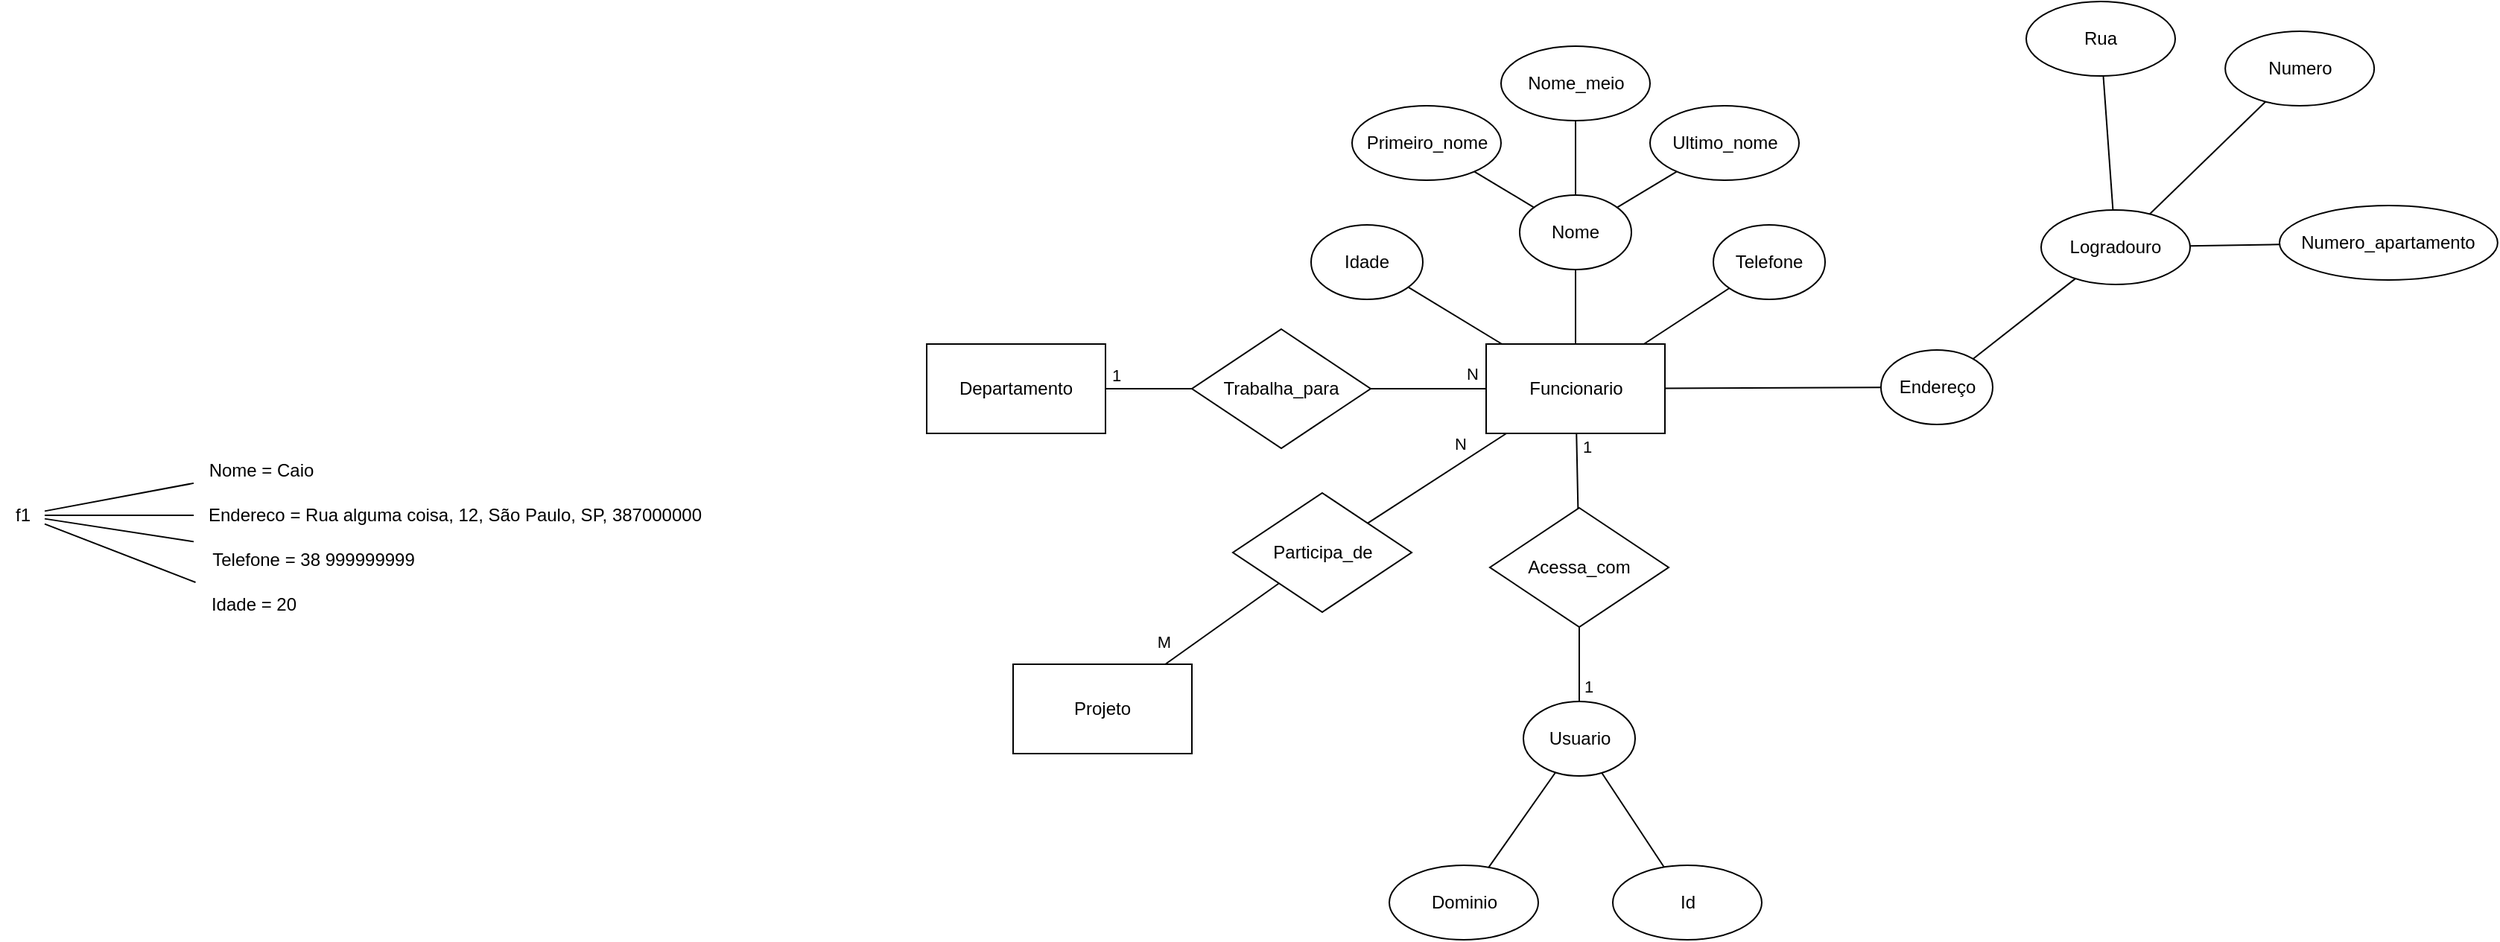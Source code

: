 <mxfile>
    <diagram id="WMoCV_scP5FYk1i6eRoJ" name="Página-1">
        <mxGraphModel dx="2727" dy="1074" grid="1" gridSize="10" guides="1" tooltips="1" connect="1" arrows="1" fold="1" page="1" pageScale="1" pageWidth="827" pageHeight="1169" math="0" shadow="0">
            <root>
                <mxCell id="0"/>
                <mxCell id="1" parent="0"/>
                <mxCell id="5" value="Nome" style="ellipse;whiteSpace=wrap;html=1;" vertex="1" parent="1">
                    <mxGeometry x="200" y="200" width="75" height="50" as="geometry"/>
                </mxCell>
                <mxCell id="6" value="Funcionario" style="rounded=0;whiteSpace=wrap;html=1;" vertex="1" parent="1">
                    <mxGeometry x="177.5" y="300" width="120" height="60" as="geometry"/>
                </mxCell>
                <mxCell id="8" value="Primeiro_nome" style="ellipse;whiteSpace=wrap;html=1;" vertex="1" parent="1">
                    <mxGeometry x="87.5" y="140" width="100" height="50" as="geometry"/>
                </mxCell>
                <mxCell id="9" value="Nome_meio" style="ellipse;whiteSpace=wrap;html=1;" vertex="1" parent="1">
                    <mxGeometry x="187.5" y="100" width="100" height="50" as="geometry"/>
                </mxCell>
                <mxCell id="10" value="Ultimo_nome" style="ellipse;whiteSpace=wrap;html=1;" vertex="1" parent="1">
                    <mxGeometry x="287.5" y="140" width="100" height="50" as="geometry"/>
                </mxCell>
                <mxCell id="11" value="" style="endArrow=none;html=1;" edge="1" parent="1" source="5" target="8">
                    <mxGeometry width="50" height="50" relative="1" as="geometry">
                        <mxPoint x="230" y="240" as="sourcePoint"/>
                        <mxPoint x="280" y="190" as="targetPoint"/>
                    </mxGeometry>
                </mxCell>
                <mxCell id="12" value="" style="endArrow=none;html=1;" edge="1" parent="1" source="5" target="9">
                    <mxGeometry width="50" height="50" relative="1" as="geometry">
                        <mxPoint x="235" y="212" as="sourcePoint"/>
                        <mxPoint x="179" y="190" as="targetPoint"/>
                    </mxGeometry>
                </mxCell>
                <mxCell id="13" value="" style="endArrow=none;html=1;" edge="1" parent="1" source="5" target="10">
                    <mxGeometry width="50" height="50" relative="1" as="geometry">
                        <mxPoint x="245" y="222" as="sourcePoint"/>
                        <mxPoint x="189" y="200" as="targetPoint"/>
                    </mxGeometry>
                </mxCell>
                <mxCell id="14" value="Endereço" style="ellipse;whiteSpace=wrap;html=1;" vertex="1" parent="1">
                    <mxGeometry x="442.5" y="304" width="75" height="50" as="geometry"/>
                </mxCell>
                <mxCell id="15" value="Logradouro" style="ellipse;whiteSpace=wrap;html=1;" vertex="1" parent="1">
                    <mxGeometry x="550" y="210" width="100" height="50" as="geometry"/>
                </mxCell>
                <mxCell id="17" value="" style="endArrow=none;html=1;" edge="1" parent="1" source="5" target="6">
                    <mxGeometry width="50" height="50" relative="1" as="geometry">
                        <mxPoint x="248" y="210" as="sourcePoint"/>
                        <mxPoint x="248" y="160" as="targetPoint"/>
                    </mxGeometry>
                </mxCell>
                <mxCell id="18" value="Numero" style="ellipse;whiteSpace=wrap;html=1;" vertex="1" parent="1">
                    <mxGeometry x="673.58" y="90" width="100" height="50" as="geometry"/>
                </mxCell>
                <mxCell id="24" value="" style="endArrow=none;html=1;" edge="1" parent="1" source="18" target="15">
                    <mxGeometry width="50" height="50" relative="1" as="geometry">
                        <mxPoint x="592.5" y="343" as="sourcePoint"/>
                        <mxPoint x="527.5" y="340" as="targetPoint"/>
                    </mxGeometry>
                </mxCell>
                <mxCell id="25" value="" style="endArrow=none;html=1;" edge="1" parent="1" source="15" target="14">
                    <mxGeometry width="50" height="50" relative="1" as="geometry">
                        <mxPoint x="602.5" y="353" as="sourcePoint"/>
                        <mxPoint x="537.5" y="350" as="targetPoint"/>
                    </mxGeometry>
                </mxCell>
                <mxCell id="29" value="" style="endArrow=none;html=1;" edge="1" parent="1" source="6" target="14">
                    <mxGeometry width="50" height="50" relative="1" as="geometry">
                        <mxPoint x="430" y="320" as="sourcePoint"/>
                        <mxPoint x="480" y="270" as="targetPoint"/>
                    </mxGeometry>
                </mxCell>
                <mxCell id="30" value="Rua" style="ellipse;whiteSpace=wrap;html=1;fillColor=default;" vertex="1" parent="1">
                    <mxGeometry x="540" y="70" width="100" height="50" as="geometry"/>
                </mxCell>
                <mxCell id="31" value="" style="endArrow=none;html=1;" edge="1" parent="1" source="30" target="15">
                    <mxGeometry width="50" height="50" relative="1" as="geometry">
                        <mxPoint x="703" y="145" as="sourcePoint"/>
                        <mxPoint x="620" y="199" as="targetPoint"/>
                    </mxGeometry>
                </mxCell>
                <mxCell id="32" value="Numero_apartamento" style="ellipse;whiteSpace=wrap;html=1;" vertex="1" parent="1">
                    <mxGeometry x="710" y="207" width="146.42" height="50" as="geometry"/>
                </mxCell>
                <mxCell id="33" value="" style="endArrow=none;html=1;" edge="1" parent="1" source="32" target="15">
                    <mxGeometry width="50" height="50" relative="1" as="geometry">
                        <mxPoint x="711" y="147" as="sourcePoint"/>
                        <mxPoint x="633" y="223" as="targetPoint"/>
                    </mxGeometry>
                </mxCell>
                <mxCell id="34" value="f1" style="text;html=1;align=center;verticalAlign=middle;resizable=0;points=[];autosize=1;strokeColor=none;fillColor=none;" vertex="1" parent="1">
                    <mxGeometry x="-820" y="400" width="30" height="30" as="geometry"/>
                </mxCell>
                <mxCell id="35" value="Nome = Caio" style="text;html=1;align=center;verticalAlign=middle;resizable=0;points=[];autosize=1;strokeColor=none;fillColor=none;" vertex="1" parent="1">
                    <mxGeometry x="-690" y="370" width="90" height="30" as="geometry"/>
                </mxCell>
                <mxCell id="36" value="" style="endArrow=none;html=1;" edge="1" parent="1" source="34" target="35">
                    <mxGeometry width="50" height="50" relative="1" as="geometry">
                        <mxPoint x="-660" y="390" as="sourcePoint"/>
                        <mxPoint x="-610" y="340" as="targetPoint"/>
                    </mxGeometry>
                </mxCell>
                <mxCell id="39" value="Endereco = Rua alguma coisa, 12, São Paulo, SP, 387000000" style="text;html=1;align=center;verticalAlign=middle;resizable=0;points=[];autosize=1;strokeColor=none;fillColor=none;" vertex="1" parent="1">
                    <mxGeometry x="-690" y="400" width="350" height="30" as="geometry"/>
                </mxCell>
                <mxCell id="40" value="" style="endArrow=none;html=1;" edge="1" parent="1" source="34" target="39">
                    <mxGeometry width="50" height="50" relative="1" as="geometry">
                        <mxPoint x="-795" y="410" as="sourcePoint"/>
                        <mxPoint x="-795" y="360" as="targetPoint"/>
                    </mxGeometry>
                </mxCell>
                <mxCell id="41" value="Idade = 20" style="text;html=1;align=center;verticalAlign=middle;resizable=0;points=[];autosize=1;strokeColor=none;fillColor=none;" vertex="1" parent="1">
                    <mxGeometry x="-690" y="460" width="80" height="30" as="geometry"/>
                </mxCell>
                <mxCell id="42" value="" style="endArrow=none;html=1;" edge="1" parent="1" source="34" target="41">
                    <mxGeometry width="50" height="50" relative="1" as="geometry">
                        <mxPoint x="-780" y="425" as="sourcePoint"/>
                        <mxPoint x="-680" y="425" as="targetPoint"/>
                    </mxGeometry>
                </mxCell>
                <mxCell id="43" value="Telefone = 38 999999999" style="text;html=1;align=center;verticalAlign=middle;resizable=0;points=[];autosize=1;strokeColor=none;fillColor=none;" vertex="1" parent="1">
                    <mxGeometry x="-690" y="430" width="160" height="30" as="geometry"/>
                </mxCell>
                <mxCell id="44" value="" style="endArrow=none;html=1;" edge="1" parent="1" source="34" target="43">
                    <mxGeometry width="50" height="50" relative="1" as="geometry">
                        <mxPoint x="-795" y="440" as="sourcePoint"/>
                        <mxPoint x="-795" y="490" as="targetPoint"/>
                    </mxGeometry>
                </mxCell>
                <mxCell id="45" value="Trabalha_para" style="rhombus;whiteSpace=wrap;html=1;" vertex="1" parent="1">
                    <mxGeometry x="-20" y="290" width="120" height="80" as="geometry"/>
                </mxCell>
                <mxCell id="46" value="" style="endArrow=none;html=1;" edge="1" parent="1" source="45" target="6">
                    <mxGeometry width="50" height="50" relative="1" as="geometry">
                        <mxPoint x="248" y="260" as="sourcePoint"/>
                        <mxPoint x="248" y="310" as="targetPoint"/>
                    </mxGeometry>
                </mxCell>
                <mxCell id="53" value="N" style="edgeLabel;html=1;align=center;verticalAlign=middle;resizable=0;points=[];" vertex="1" connectable="0" parent="46">
                    <mxGeometry x="0.738" relative="1" as="geometry">
                        <mxPoint y="-10" as="offset"/>
                    </mxGeometry>
                </mxCell>
                <mxCell id="47" value="Departamento" style="rounded=0;whiteSpace=wrap;html=1;" vertex="1" parent="1">
                    <mxGeometry x="-198" y="300" width="120" height="60" as="geometry"/>
                </mxCell>
                <mxCell id="48" value="" style="endArrow=none;html=1;" edge="1" parent="1" source="47" target="45">
                    <mxGeometry width="50" height="50" relative="1" as="geometry">
                        <mxPoint x="110" y="340" as="sourcePoint"/>
                        <mxPoint x="188" y="340" as="targetPoint"/>
                    </mxGeometry>
                </mxCell>
                <mxCell id="52" value="1" style="edgeLabel;html=1;align=center;verticalAlign=middle;resizable=0;points=[];" vertex="1" connectable="0" parent="48">
                    <mxGeometry x="-0.765" relative="1" as="geometry">
                        <mxPoint y="-9" as="offset"/>
                    </mxGeometry>
                </mxCell>
                <mxCell id="54" value="Usuario" style="ellipse;whiteSpace=wrap;html=1;" vertex="1" parent="1">
                    <mxGeometry x="202.5" y="540" width="75" height="50" as="geometry"/>
                </mxCell>
                <mxCell id="56" value="Id" style="ellipse;whiteSpace=wrap;html=1;" vertex="1" parent="1">
                    <mxGeometry x="262.5" y="650" width="100" height="50" as="geometry"/>
                </mxCell>
                <mxCell id="57" value="Dominio" style="ellipse;whiteSpace=wrap;html=1;" vertex="1" parent="1">
                    <mxGeometry x="112.5" y="650" width="100" height="50" as="geometry"/>
                </mxCell>
                <mxCell id="58" value="" style="endArrow=none;html=1;" edge="1" parent="1" source="6" target="69">
                    <mxGeometry width="50" height="50" relative="1" as="geometry">
                        <mxPoint x="248" y="260" as="sourcePoint"/>
                        <mxPoint x="248" y="310" as="targetPoint"/>
                    </mxGeometry>
                </mxCell>
                <mxCell id="62" value="1" style="edgeLabel;html=1;align=center;verticalAlign=middle;resizable=0;points=[];" vertex="1" connectable="0" parent="58">
                    <mxGeometry x="-0.673" relative="1" as="geometry">
                        <mxPoint x="6" as="offset"/>
                    </mxGeometry>
                </mxCell>
                <mxCell id="59" value="" style="endArrow=none;html=1;" edge="1" parent="1" source="56" target="54">
                    <mxGeometry width="50" height="50" relative="1" as="geometry">
                        <mxPoint x="250.5" y="430" as="sourcePoint"/>
                        <mxPoint x="250.5" y="490" as="targetPoint"/>
                    </mxGeometry>
                </mxCell>
                <mxCell id="60" value="" style="endArrow=none;html=1;" edge="1" parent="1" source="57" target="54">
                    <mxGeometry width="50" height="50" relative="1" as="geometry">
                        <mxPoint x="308.5" y="611" as="sourcePoint"/>
                        <mxPoint x="263.5" y="538" as="targetPoint"/>
                    </mxGeometry>
                </mxCell>
                <mxCell id="63" value="Projeto" style="rounded=0;whiteSpace=wrap;html=1;" vertex="1" parent="1">
                    <mxGeometry x="-140" y="515" width="120" height="60" as="geometry"/>
                </mxCell>
                <mxCell id="64" value="Participa_de" style="rhombus;whiteSpace=wrap;html=1;" vertex="1" parent="1">
                    <mxGeometry x="7.5" y="400" width="120" height="80" as="geometry"/>
                </mxCell>
                <mxCell id="65" value="" style="endArrow=none;html=1;" edge="1" parent="1" source="64" target="6">
                    <mxGeometry width="50" height="50" relative="1" as="geometry">
                        <mxPoint x="110" y="340" as="sourcePoint"/>
                        <mxPoint x="188" y="340" as="targetPoint"/>
                    </mxGeometry>
                </mxCell>
                <mxCell id="66" value="N" style="edgeLabel;html=1;align=center;verticalAlign=middle;resizable=0;points=[];" vertex="1" connectable="0" parent="65">
                    <mxGeometry x="0.738" relative="1" as="geometry">
                        <mxPoint x="-19" y="-1" as="offset"/>
                    </mxGeometry>
                </mxCell>
                <mxCell id="67" value="" style="endArrow=none;html=1;" edge="1" parent="1" source="63" target="64">
                    <mxGeometry width="50" height="50" relative="1" as="geometry">
                        <mxPoint x="-68" y="340" as="sourcePoint"/>
                        <mxPoint x="-10" y="340" as="targetPoint"/>
                    </mxGeometry>
                </mxCell>
                <mxCell id="68" value="M" style="edgeLabel;html=1;align=center;verticalAlign=middle;resizable=0;points=[];" vertex="1" connectable="0" parent="67">
                    <mxGeometry x="-0.765" relative="1" as="geometry">
                        <mxPoint x="-10" y="-9" as="offset"/>
                    </mxGeometry>
                </mxCell>
                <mxCell id="69" value="Acessa_com" style="rhombus;whiteSpace=wrap;html=1;" vertex="1" parent="1">
                    <mxGeometry x="180" y="410" width="120" height="80" as="geometry"/>
                </mxCell>
                <mxCell id="70" value="" style="endArrow=none;html=1;" edge="1" parent="1" source="69" target="54">
                    <mxGeometry width="50" height="50" relative="1" as="geometry">
                        <mxPoint x="248" y="370" as="sourcePoint"/>
                        <mxPoint x="248" y="420" as="targetPoint"/>
                    </mxGeometry>
                </mxCell>
                <mxCell id="71" value="1" style="edgeLabel;html=1;align=center;verticalAlign=middle;resizable=0;points=[];" vertex="1" connectable="0" parent="70">
                    <mxGeometry x="-0.673" relative="1" as="geometry">
                        <mxPoint x="6" y="32" as="offset"/>
                    </mxGeometry>
                </mxCell>
                <mxCell id="72" value="Idade" style="ellipse;whiteSpace=wrap;html=1;" vertex="1" parent="1">
                    <mxGeometry x="60" y="220" width="75" height="50" as="geometry"/>
                </mxCell>
                <mxCell id="73" value="" style="endArrow=none;html=1;" edge="1" parent="1" source="6" target="72">
                    <mxGeometry width="50" height="50" relative="1" as="geometry">
                        <mxPoint x="308" y="340" as="sourcePoint"/>
                        <mxPoint x="453" y="339" as="targetPoint"/>
                    </mxGeometry>
                </mxCell>
                <mxCell id="74" value="Telefone" style="ellipse;whiteSpace=wrap;html=1;" vertex="1" parent="1">
                    <mxGeometry x="330" y="220" width="75" height="50" as="geometry"/>
                </mxCell>
                <mxCell id="75" value="" style="endArrow=none;html=1;" edge="1" parent="1" source="6" target="74">
                    <mxGeometry width="50" height="50" relative="1" as="geometry">
                        <mxPoint x="198" y="310" as="sourcePoint"/>
                        <mxPoint x="135" y="272" as="targetPoint"/>
                    </mxGeometry>
                </mxCell>
            </root>
        </mxGraphModel>
    </diagram>
</mxfile>